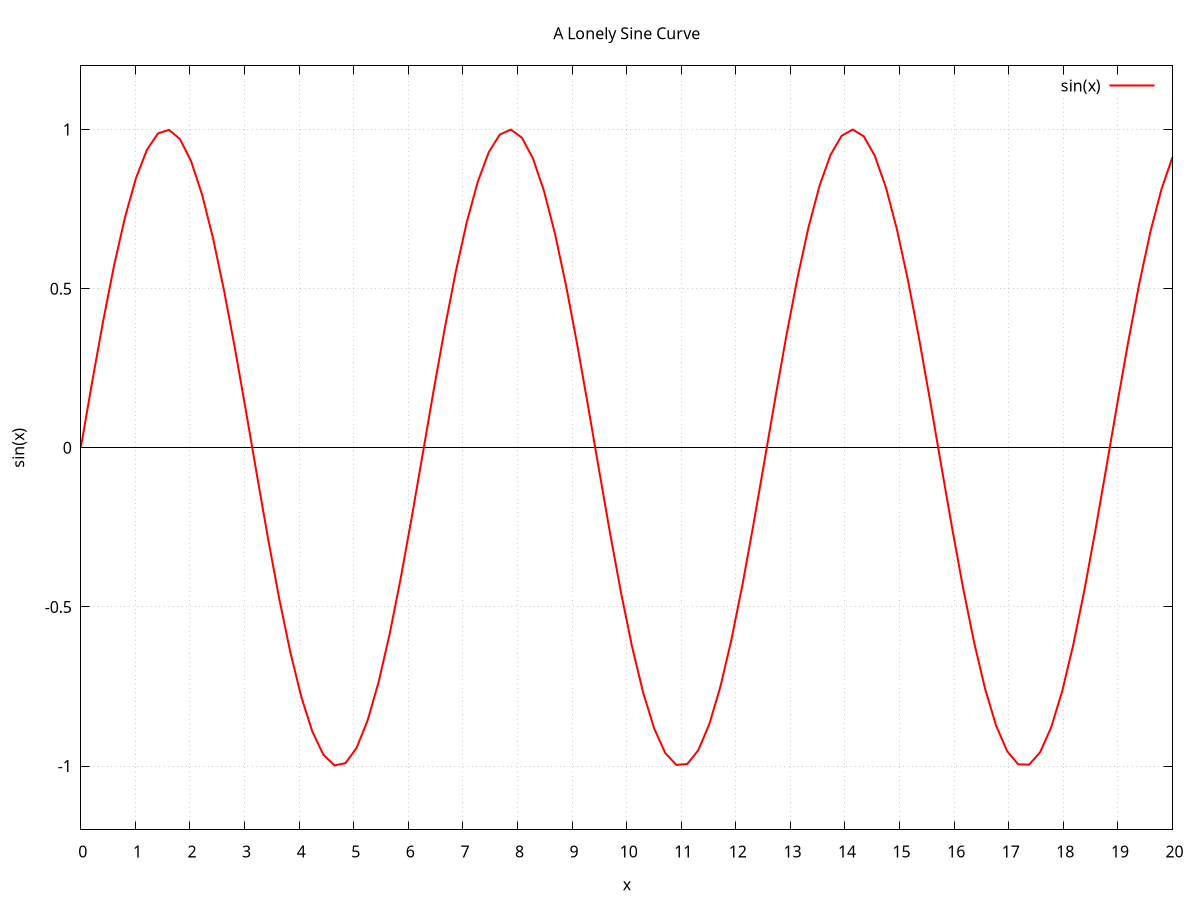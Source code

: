 reset

## set graph appearances ##
set xrange [0:20]
set yrange [-1.2:1.2]
set xtics 0,1,20
set xzeroaxis lt 1 lc rgb 'black'
set grid
set xlabel 'x'
set ylabel 'sin(x)'
set title 'A Lonely Sine Curve'
set key nobox inside top right

## print output to screen ##
plot sin(x) linetype 1 linecolor rgb "red" linewidth 2 title "sin(x)"

## write output to file ##
set terminal postscript eps color font 14
set output 'sine.eps'
replot

## reset output to screen ##
unset output
set terminal x11
